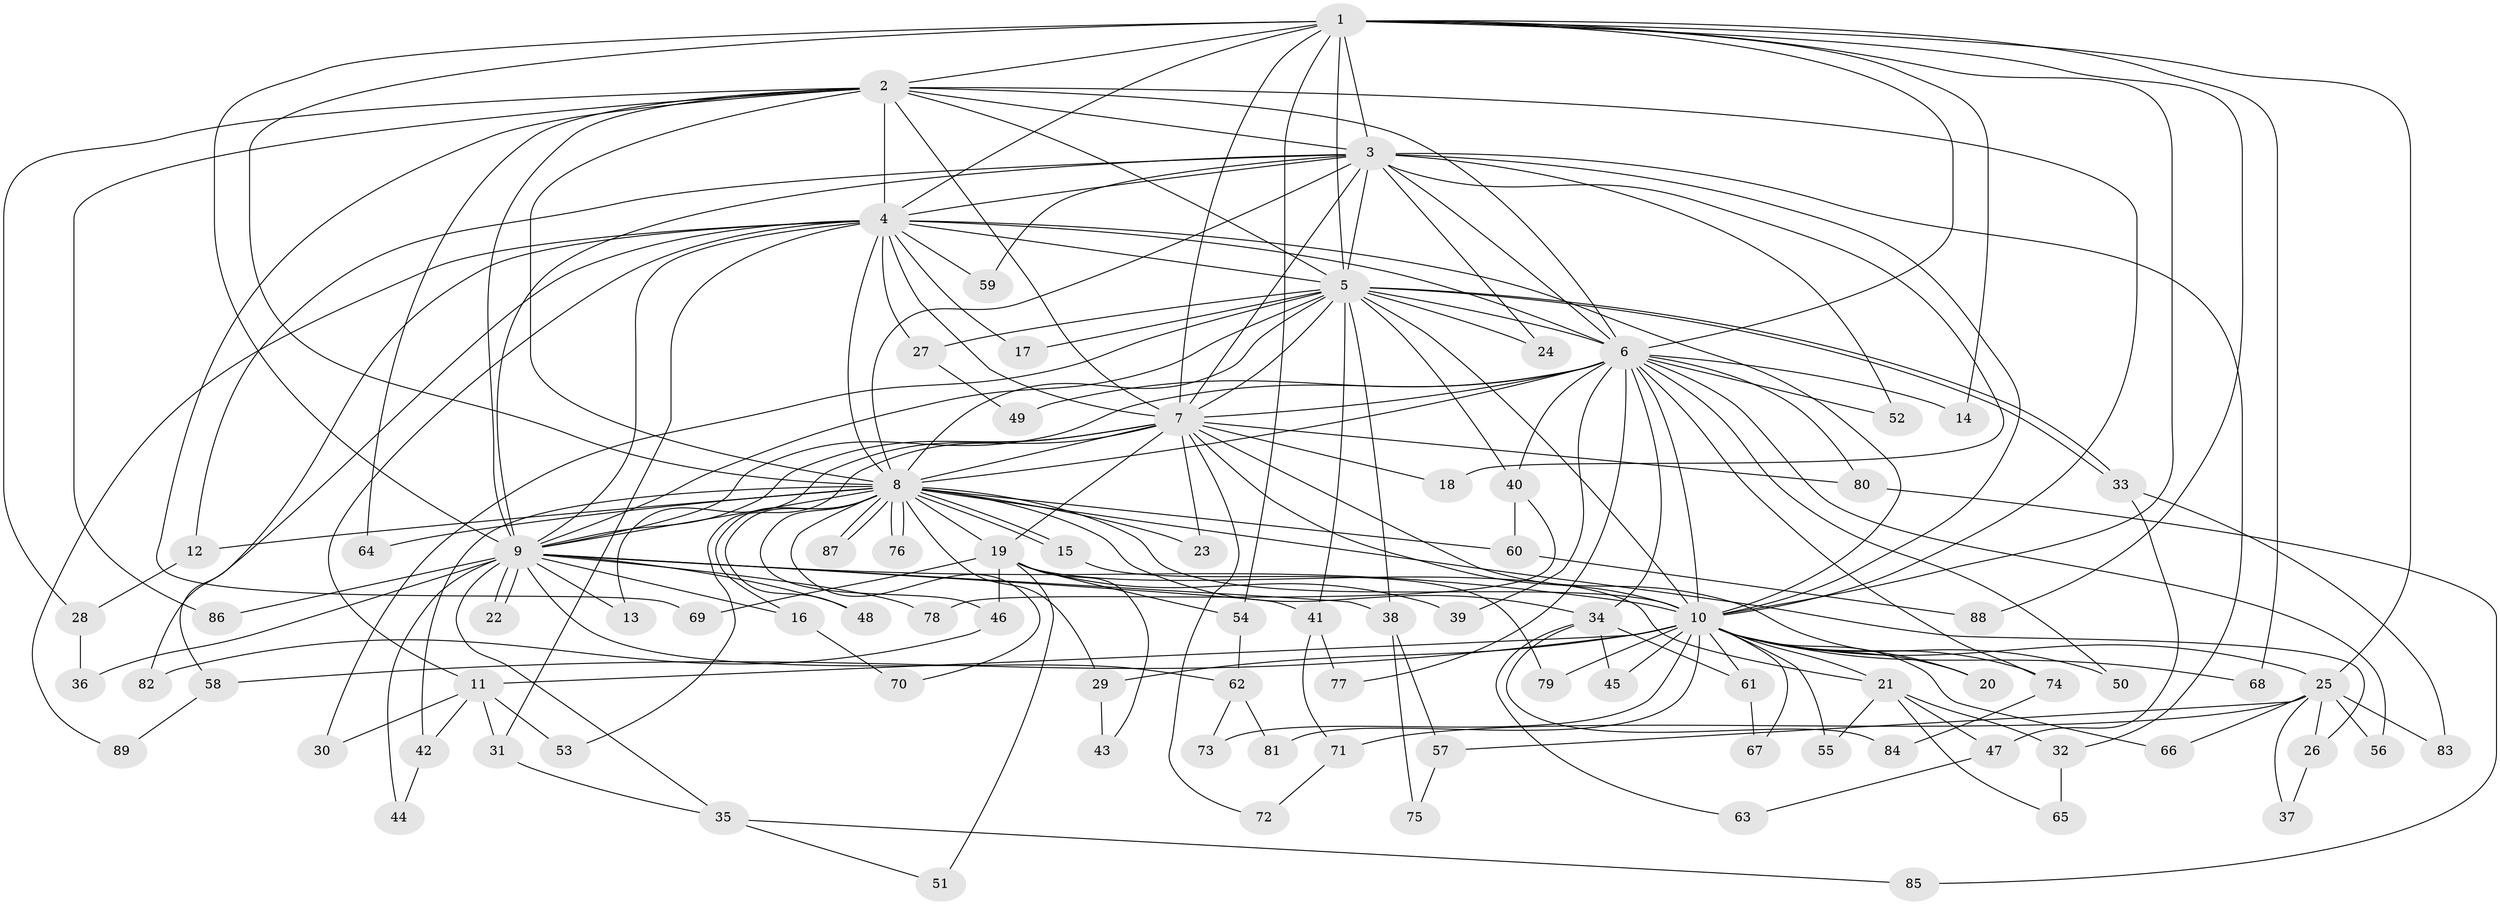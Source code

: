 // Generated by graph-tools (version 1.1) at 2025/01/03/09/25 03:01:34]
// undirected, 89 vertices, 203 edges
graph export_dot {
graph [start="1"]
  node [color=gray90,style=filled];
  1;
  2;
  3;
  4;
  5;
  6;
  7;
  8;
  9;
  10;
  11;
  12;
  13;
  14;
  15;
  16;
  17;
  18;
  19;
  20;
  21;
  22;
  23;
  24;
  25;
  26;
  27;
  28;
  29;
  30;
  31;
  32;
  33;
  34;
  35;
  36;
  37;
  38;
  39;
  40;
  41;
  42;
  43;
  44;
  45;
  46;
  47;
  48;
  49;
  50;
  51;
  52;
  53;
  54;
  55;
  56;
  57;
  58;
  59;
  60;
  61;
  62;
  63;
  64;
  65;
  66;
  67;
  68;
  69;
  70;
  71;
  72;
  73;
  74;
  75;
  76;
  77;
  78;
  79;
  80;
  81;
  82;
  83;
  84;
  85;
  86;
  87;
  88;
  89;
  1 -- 2;
  1 -- 3;
  1 -- 4;
  1 -- 5;
  1 -- 6;
  1 -- 7;
  1 -- 8;
  1 -- 9;
  1 -- 10;
  1 -- 14;
  1 -- 25;
  1 -- 54;
  1 -- 68;
  1 -- 88;
  2 -- 3;
  2 -- 4;
  2 -- 5;
  2 -- 6;
  2 -- 7;
  2 -- 8;
  2 -- 9;
  2 -- 10;
  2 -- 28;
  2 -- 64;
  2 -- 69;
  2 -- 86;
  3 -- 4;
  3 -- 5;
  3 -- 6;
  3 -- 7;
  3 -- 8;
  3 -- 9;
  3 -- 10;
  3 -- 12;
  3 -- 18;
  3 -- 24;
  3 -- 32;
  3 -- 52;
  3 -- 59;
  4 -- 5;
  4 -- 6;
  4 -- 7;
  4 -- 8;
  4 -- 9;
  4 -- 10;
  4 -- 11;
  4 -- 17;
  4 -- 27;
  4 -- 31;
  4 -- 58;
  4 -- 59;
  4 -- 82;
  4 -- 89;
  5 -- 6;
  5 -- 7;
  5 -- 8;
  5 -- 9;
  5 -- 10;
  5 -- 17;
  5 -- 24;
  5 -- 27;
  5 -- 30;
  5 -- 33;
  5 -- 33;
  5 -- 38;
  5 -- 40;
  5 -- 41;
  6 -- 7;
  6 -- 8;
  6 -- 9;
  6 -- 10;
  6 -- 14;
  6 -- 34;
  6 -- 39;
  6 -- 40;
  6 -- 49;
  6 -- 50;
  6 -- 52;
  6 -- 56;
  6 -- 74;
  6 -- 77;
  6 -- 80;
  7 -- 8;
  7 -- 9;
  7 -- 10;
  7 -- 13;
  7 -- 18;
  7 -- 19;
  7 -- 20;
  7 -- 23;
  7 -- 53;
  7 -- 72;
  7 -- 80;
  8 -- 9;
  8 -- 10;
  8 -- 12;
  8 -- 15;
  8 -- 15;
  8 -- 16;
  8 -- 19;
  8 -- 23;
  8 -- 26;
  8 -- 29;
  8 -- 34;
  8 -- 42;
  8 -- 46;
  8 -- 48;
  8 -- 60;
  8 -- 64;
  8 -- 70;
  8 -- 76;
  8 -- 76;
  8 -- 87;
  8 -- 87;
  9 -- 10;
  9 -- 13;
  9 -- 16;
  9 -- 22;
  9 -- 22;
  9 -- 35;
  9 -- 36;
  9 -- 38;
  9 -- 41;
  9 -- 44;
  9 -- 48;
  9 -- 62;
  9 -- 78;
  9 -- 86;
  10 -- 11;
  10 -- 20;
  10 -- 21;
  10 -- 25;
  10 -- 29;
  10 -- 45;
  10 -- 50;
  10 -- 55;
  10 -- 58;
  10 -- 61;
  10 -- 66;
  10 -- 67;
  10 -- 68;
  10 -- 73;
  10 -- 74;
  10 -- 79;
  10 -- 81;
  11 -- 30;
  11 -- 31;
  11 -- 42;
  11 -- 53;
  12 -- 28;
  15 -- 79;
  16 -- 70;
  19 -- 21;
  19 -- 39;
  19 -- 43;
  19 -- 46;
  19 -- 51;
  19 -- 54;
  19 -- 69;
  21 -- 32;
  21 -- 47;
  21 -- 55;
  21 -- 65;
  25 -- 26;
  25 -- 37;
  25 -- 56;
  25 -- 57;
  25 -- 66;
  25 -- 71;
  25 -- 83;
  26 -- 37;
  27 -- 49;
  28 -- 36;
  29 -- 43;
  31 -- 35;
  32 -- 65;
  33 -- 47;
  33 -- 83;
  34 -- 45;
  34 -- 61;
  34 -- 63;
  34 -- 84;
  35 -- 51;
  35 -- 85;
  38 -- 57;
  38 -- 75;
  40 -- 60;
  40 -- 78;
  41 -- 71;
  41 -- 77;
  42 -- 44;
  46 -- 82;
  47 -- 63;
  54 -- 62;
  57 -- 75;
  58 -- 89;
  60 -- 88;
  61 -- 67;
  62 -- 73;
  62 -- 81;
  71 -- 72;
  74 -- 84;
  80 -- 85;
}
